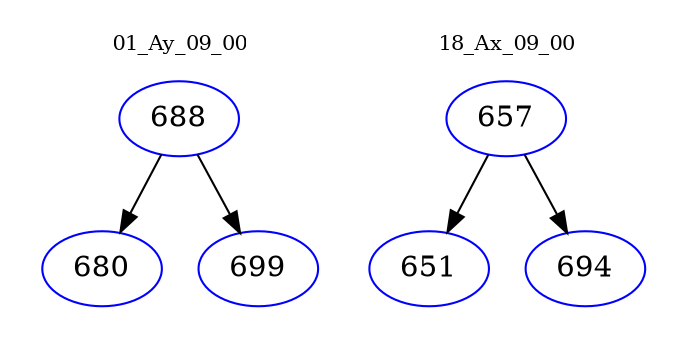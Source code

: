 digraph{
subgraph cluster_0 {
color = white
label = "01_Ay_09_00";
fontsize=10;
T0_688 [label="688", color="blue"]
T0_688 -> T0_680 [color="black"]
T0_680 [label="680", color="blue"]
T0_688 -> T0_699 [color="black"]
T0_699 [label="699", color="blue"]
}
subgraph cluster_1 {
color = white
label = "18_Ax_09_00";
fontsize=10;
T1_657 [label="657", color="blue"]
T1_657 -> T1_651 [color="black"]
T1_651 [label="651", color="blue"]
T1_657 -> T1_694 [color="black"]
T1_694 [label="694", color="blue"]
}
}
